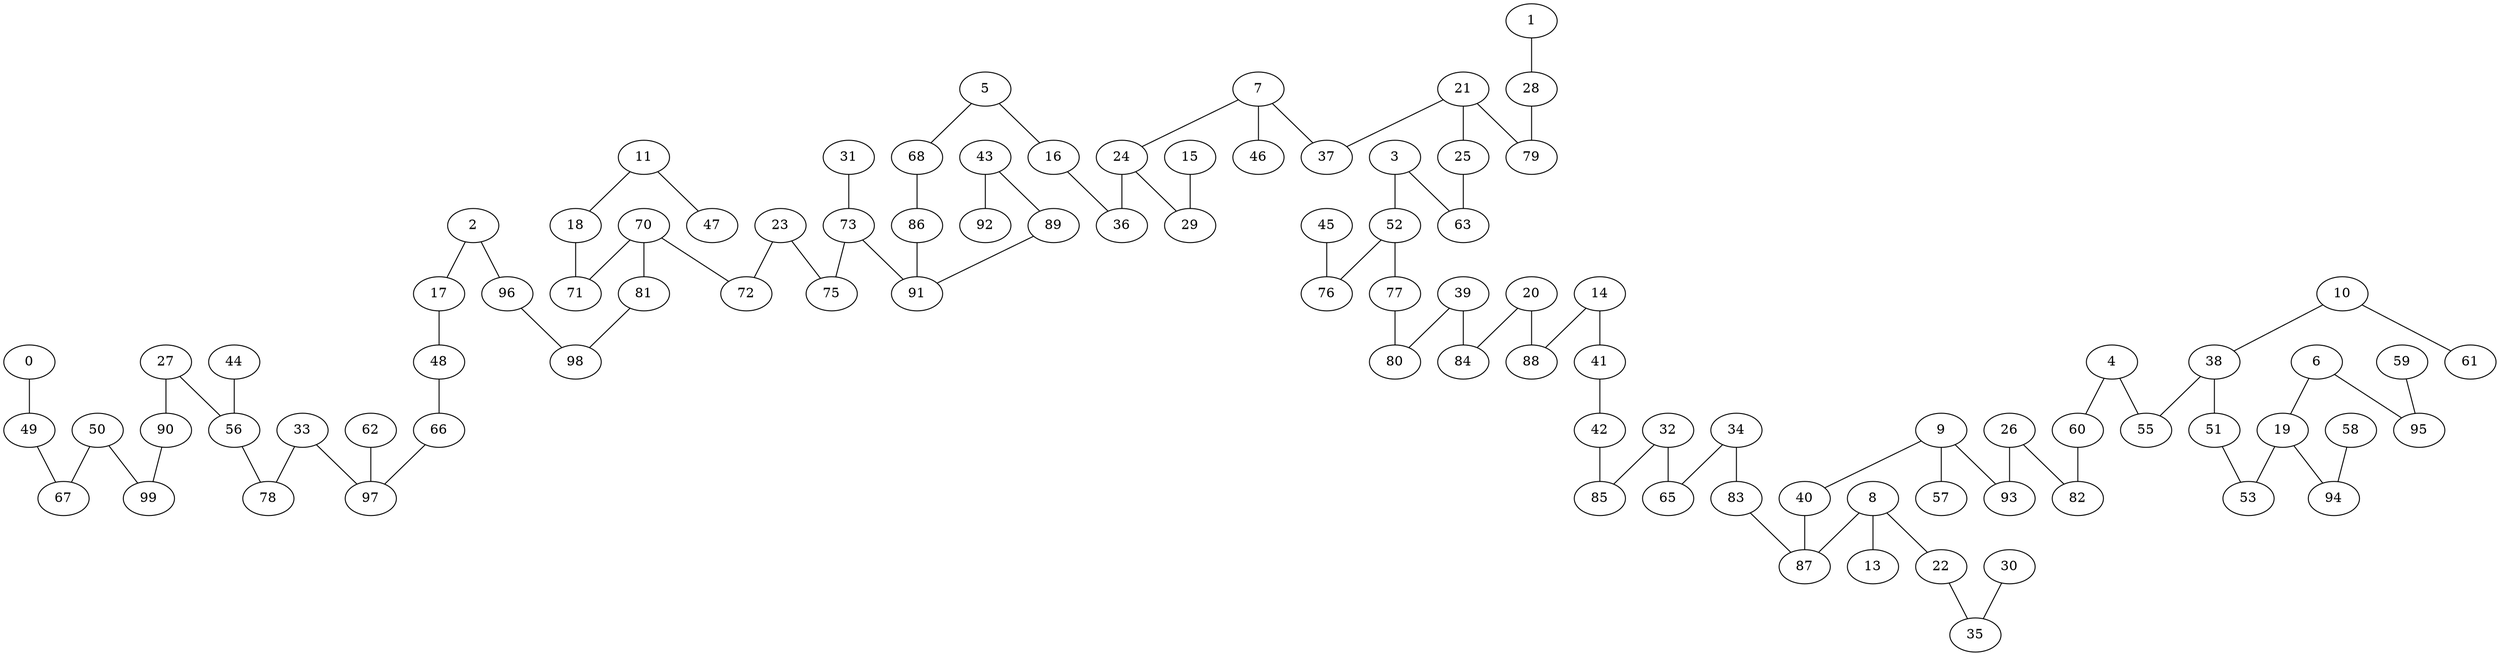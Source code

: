 graph {
  0;
  1;
  2;
  3;
  4;
  5;
  6;
  7;
  8;
  9;
  10;
  11;
  13;
  14;
  15;
  16;
  17;
  18;
  19;
  20;
  21;
  22;
  23;
  24;
  25;
  26;
  27;
  28;
  29;
  30;
  31;
  32;
  33;
  34;
  35;
  36;
  37;
  38;
  39;
  40;
  41;
  42;
  43;
  44;
  45;
  46;
  47;
  48;
  49;
  50;
  51;
  52;
  53;
  55;
  56;
  57;
  58;
  59;
  60;
  61;
  62;
  63;
  65;
  66;
  67;
  68;
  70;
  71;
  72;
  73;
  75;
  76;
  77;
  78;
  79;
  80;
  81;
  82;
  83;
  84;
  85;
  86;
  87;
  88;
  89;
  90;
  91;
  92;
  93;
  94;
  95;
  96;
  97;
  98;
  99;
  0 -- 49;
  1 -- 28;
  2 -- 96;
  2 -- 17;
  3 -- 52;
  3 -- 63;
  4 -- 55;
  4 -- 60;
  5 -- 16;
  5 -- 68;
  6 -- 19;
  6 -- 95;
  7 -- 37;
  7 -- 24;
  7 -- 46;
  8 -- 22;
  8 -- 87;
  8 -- 13;
  9 -- 40;
  9 -- 57;
  9 -- 93;
  10 -- 38;
  10 -- 61;
  11 -- 18;
  11 -- 47;
  14 -- 88;
  14 -- 41;
  15 -- 29;
  16 -- 36;
  17 -- 48;
  18 -- 71;
  19 -- 53;
  19 -- 94;
  20 -- 84;
  20 -- 88;
  21 -- 37;
  21 -- 25;
  21 -- 79;
  22 -- 35;
  23 -- 72;
  23 -- 75;
  24 -- 36;
  24 -- 29;
  25 -- 63;
  26 -- 82;
  26 -- 93;
  27 -- 56;
  27 -- 90;
  28 -- 79;
  30 -- 35;
  31 -- 73;
  32 -- 65;
  32 -- 85;
  33 -- 97;
  33 -- 78;
  34 -- 65;
  34 -- 83;
  38 -- 51;
  38 -- 55;
  39 -- 80;
  39 -- 84;
  40 -- 87;
  41 -- 42;
  42 -- 85;
  43 -- 89;
  43 -- 92;
  44 -- 56;
  45 -- 76;
  48 -- 66;
  49 -- 67;
  50 -- 67;
  50 -- 99;
  51 -- 53;
  52 -- 76;
  52 -- 77;
  56 -- 78;
  58 -- 94;
  59 -- 95;
  60 -- 82;
  62 -- 97;
  66 -- 97;
  68 -- 86;
  70 -- 81;
  70 -- 71;
  70 -- 72;
  73 -- 75;
  73 -- 91;
  77 -- 80;
  81 -- 98;
  83 -- 87;
  86 -- 91;
  89 -- 91;
  90 -- 99;
  96 -- 98;
}